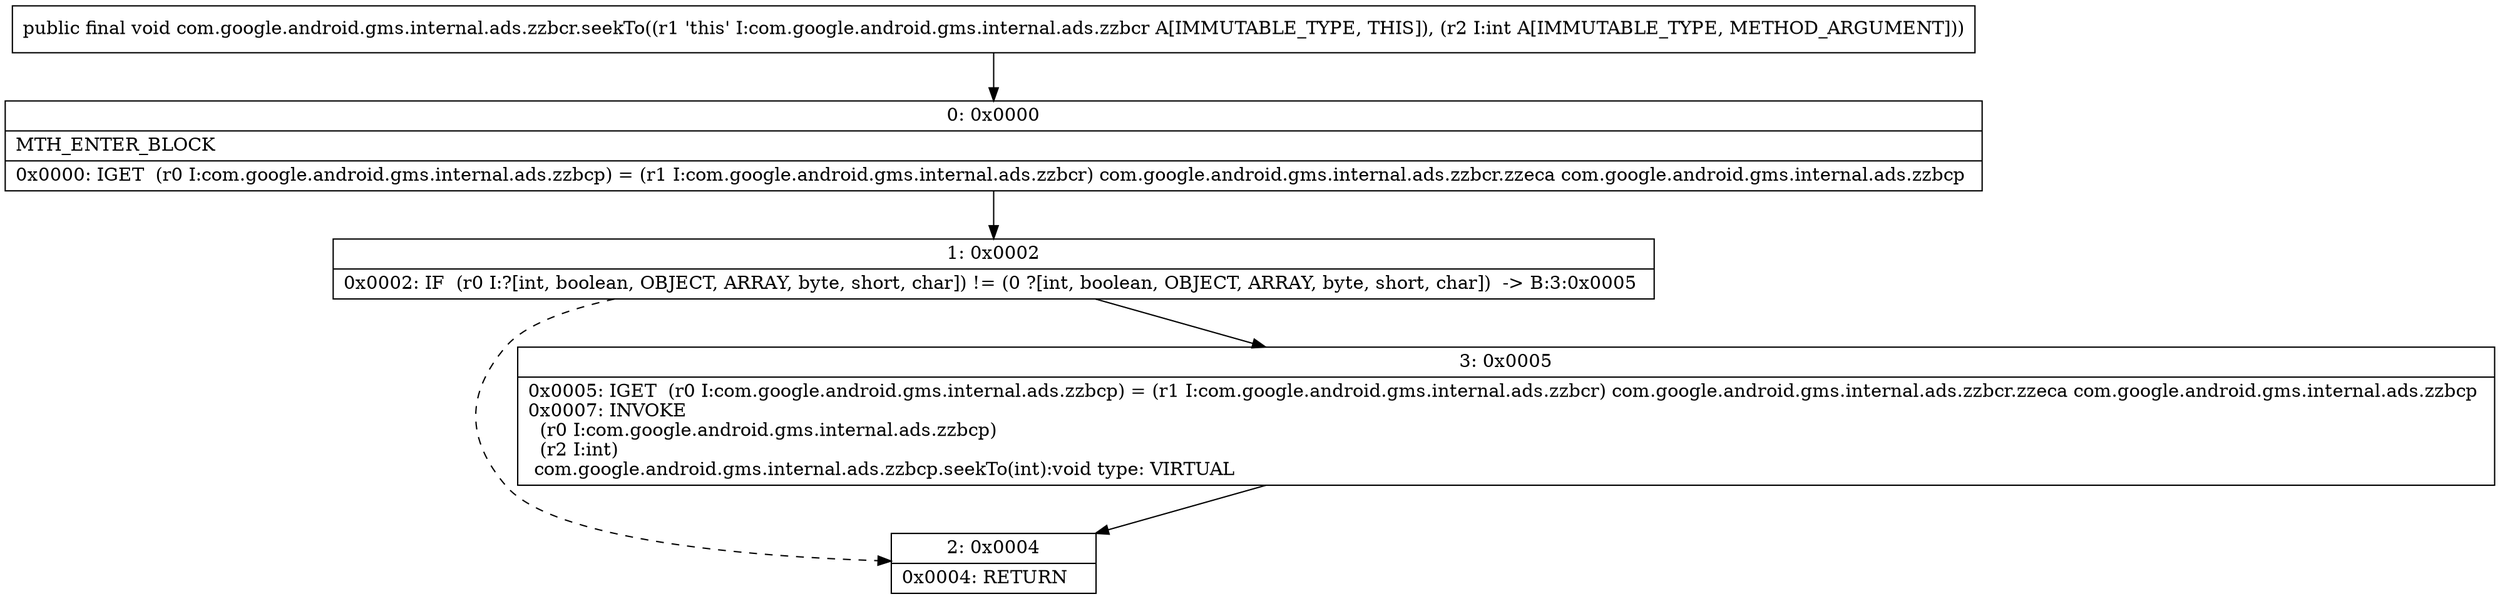 digraph "CFG forcom.google.android.gms.internal.ads.zzbcr.seekTo(I)V" {
Node_0 [shape=record,label="{0\:\ 0x0000|MTH_ENTER_BLOCK\l|0x0000: IGET  (r0 I:com.google.android.gms.internal.ads.zzbcp) = (r1 I:com.google.android.gms.internal.ads.zzbcr) com.google.android.gms.internal.ads.zzbcr.zzeca com.google.android.gms.internal.ads.zzbcp \l}"];
Node_1 [shape=record,label="{1\:\ 0x0002|0x0002: IF  (r0 I:?[int, boolean, OBJECT, ARRAY, byte, short, char]) != (0 ?[int, boolean, OBJECT, ARRAY, byte, short, char])  \-\> B:3:0x0005 \l}"];
Node_2 [shape=record,label="{2\:\ 0x0004|0x0004: RETURN   \l}"];
Node_3 [shape=record,label="{3\:\ 0x0005|0x0005: IGET  (r0 I:com.google.android.gms.internal.ads.zzbcp) = (r1 I:com.google.android.gms.internal.ads.zzbcr) com.google.android.gms.internal.ads.zzbcr.zzeca com.google.android.gms.internal.ads.zzbcp \l0x0007: INVOKE  \l  (r0 I:com.google.android.gms.internal.ads.zzbcp)\l  (r2 I:int)\l com.google.android.gms.internal.ads.zzbcp.seekTo(int):void type: VIRTUAL \l}"];
MethodNode[shape=record,label="{public final void com.google.android.gms.internal.ads.zzbcr.seekTo((r1 'this' I:com.google.android.gms.internal.ads.zzbcr A[IMMUTABLE_TYPE, THIS]), (r2 I:int A[IMMUTABLE_TYPE, METHOD_ARGUMENT])) }"];
MethodNode -> Node_0;
Node_0 -> Node_1;
Node_1 -> Node_2[style=dashed];
Node_1 -> Node_3;
Node_3 -> Node_2;
}

